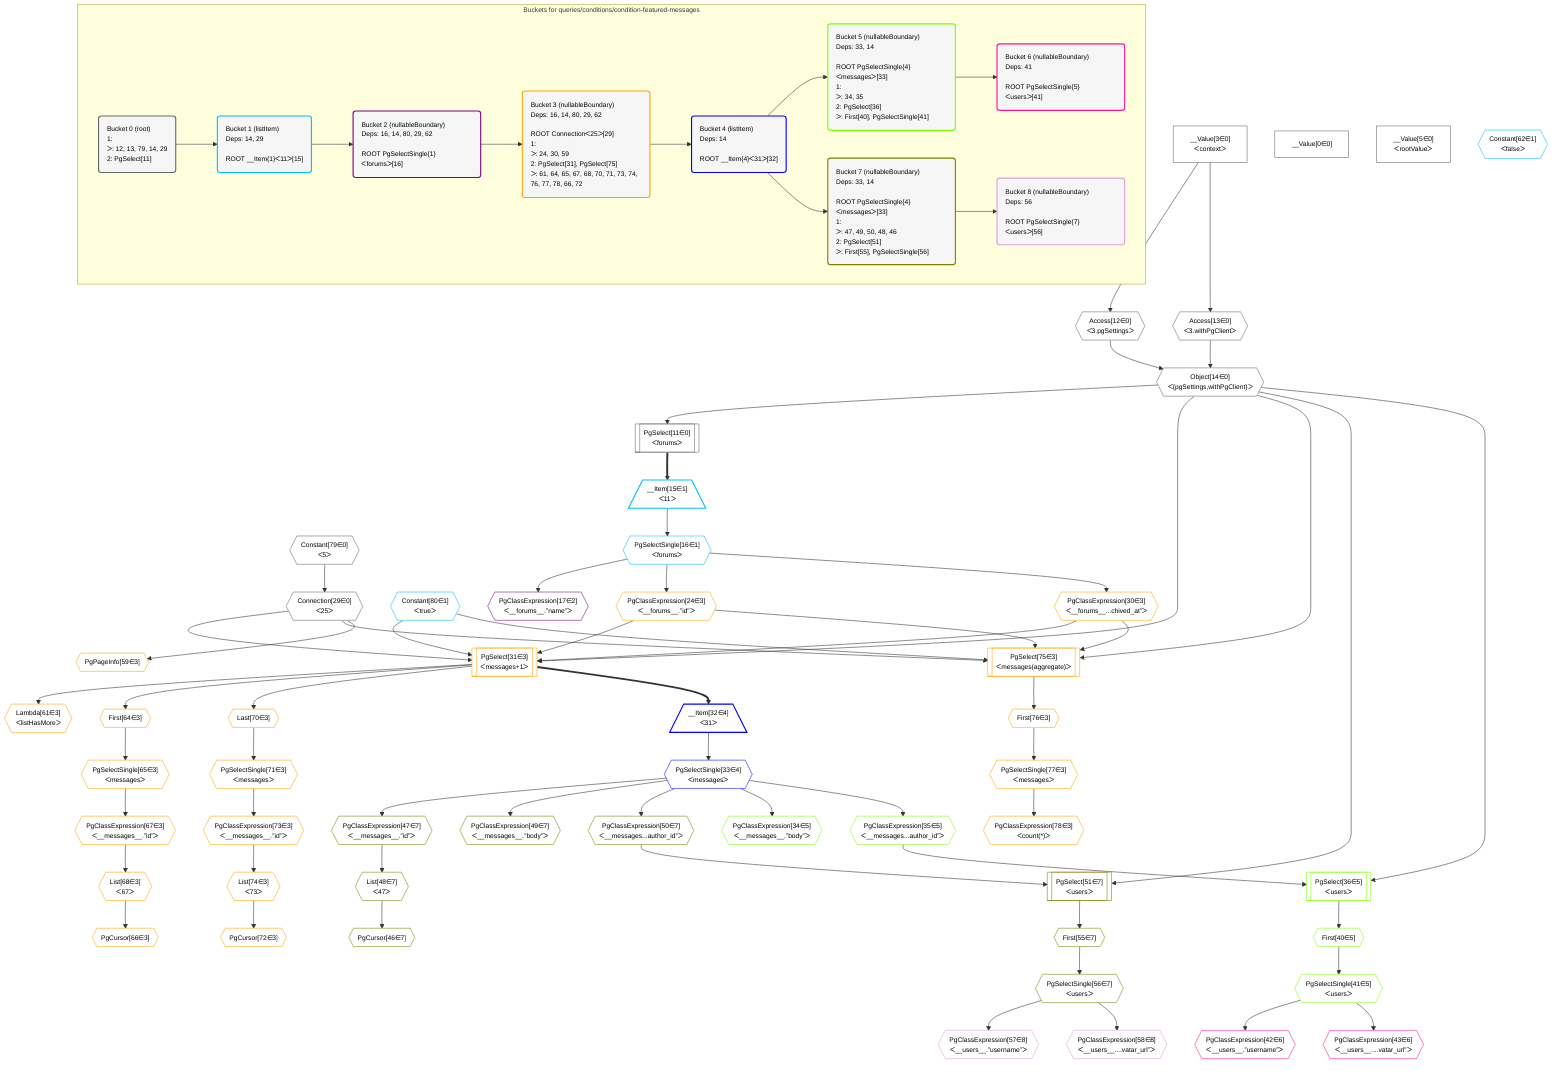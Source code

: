 %%{init: {'themeVariables': { 'fontSize': '12px'}}}%%
graph TD
    classDef path fill:#eee,stroke:#000,color:#000
    classDef plan fill:#fff,stroke-width:1px,color:#000
    classDef itemplan fill:#fff,stroke-width:2px,color:#000
    classDef unbatchedplan fill:#dff,stroke-width:1px,color:#000
    classDef sideeffectplan fill:#fcc,stroke-width:2px,color:#000
    classDef bucket fill:#f6f6f6,color:#000,stroke-width:2px,text-align:left


    %% plan dependencies
    Object14{{"Object[14∈0]<br />ᐸ{pgSettings,withPgClient}ᐳ"}}:::plan
    Access12{{"Access[12∈0]<br />ᐸ3.pgSettingsᐳ"}}:::plan
    Access13{{"Access[13∈0]<br />ᐸ3.withPgClientᐳ"}}:::plan
    Access12 & Access13 --> Object14
    __Value3["__Value[3∈0]<br />ᐸcontextᐳ"]:::plan
    __Value3 --> Access12
    __Value3 --> Access13
    PgSelect11[["PgSelect[11∈0]<br />ᐸforumsᐳ"]]:::plan
    Object14 --> PgSelect11
    Connection29{{"Connection[29∈0]<br />ᐸ25ᐳ"}}:::plan
    Constant79{{"Constant[79∈0]<br />ᐸ5ᐳ"}}:::plan
    Constant79 --> Connection29
    __Value0["__Value[0∈0]"]:::plan
    __Value5["__Value[5∈0]<br />ᐸrootValueᐳ"]:::plan
    __Item15[/"__Item[15∈1]<br />ᐸ11ᐳ"\]:::itemplan
    PgSelect11 ==> __Item15
    PgSelectSingle16{{"PgSelectSingle[16∈1]<br />ᐸforumsᐳ"}}:::plan
    __Item15 --> PgSelectSingle16
    Constant80{{"Constant[80∈1]<br />ᐸtrueᐳ"}}:::plan
    Constant62{{"Constant[62∈1]<br />ᐸfalseᐳ"}}:::plan
    PgClassExpression17{{"PgClassExpression[17∈2]<br />ᐸ__forums__.”name”ᐳ"}}:::plan
    PgSelectSingle16 --> PgClassExpression17
    PgSelect31[["PgSelect[31∈3]<br />ᐸmessages+1ᐳ"]]:::plan
    PgClassExpression24{{"PgClassExpression[24∈3]<br />ᐸ__forums__.”id”ᐳ"}}:::plan
    PgClassExpression30{{"PgClassExpression[30∈3]<br />ᐸ__forums__...chived_at”ᐳ"}}:::plan
    Object14 & PgClassExpression24 & Constant80 & PgClassExpression30 & Connection29 --> PgSelect31
    PgSelect75[["PgSelect[75∈3]<br />ᐸmessages(aggregate)ᐳ"]]:::plan
    Object14 & PgClassExpression24 & Constant80 & PgClassExpression30 & Connection29 --> PgSelect75
    PgSelectSingle16 --> PgClassExpression24
    PgSelectSingle16 --> PgClassExpression30
    PgPageInfo59{{"PgPageInfo[59∈3]"}}:::plan
    Connection29 --> PgPageInfo59
    Lambda61{{"Lambda[61∈3]<br />ᐸlistHasMoreᐳ"}}:::plan
    PgSelect31 --> Lambda61
    First64{{"First[64∈3]"}}:::plan
    PgSelect31 --> First64
    PgSelectSingle65{{"PgSelectSingle[65∈3]<br />ᐸmessagesᐳ"}}:::plan
    First64 --> PgSelectSingle65
    PgClassExpression67{{"PgClassExpression[67∈3]<br />ᐸ__messages__.”id”ᐳ"}}:::plan
    PgSelectSingle65 --> PgClassExpression67
    List68{{"List[68∈3]<br />ᐸ67ᐳ"}}:::plan
    PgClassExpression67 --> List68
    PgCursor66{{"PgCursor[66∈3]"}}:::plan
    List68 --> PgCursor66
    Last70{{"Last[70∈3]"}}:::plan
    PgSelect31 --> Last70
    PgSelectSingle71{{"PgSelectSingle[71∈3]<br />ᐸmessagesᐳ"}}:::plan
    Last70 --> PgSelectSingle71
    PgClassExpression73{{"PgClassExpression[73∈3]<br />ᐸ__messages__.”id”ᐳ"}}:::plan
    PgSelectSingle71 --> PgClassExpression73
    List74{{"List[74∈3]<br />ᐸ73ᐳ"}}:::plan
    PgClassExpression73 --> List74
    PgCursor72{{"PgCursor[72∈3]"}}:::plan
    List74 --> PgCursor72
    First76{{"First[76∈3]"}}:::plan
    PgSelect75 --> First76
    PgSelectSingle77{{"PgSelectSingle[77∈3]<br />ᐸmessagesᐳ"}}:::plan
    First76 --> PgSelectSingle77
    PgClassExpression78{{"PgClassExpression[78∈3]<br />ᐸcount(*)ᐳ"}}:::plan
    PgSelectSingle77 --> PgClassExpression78
    __Item32[/"__Item[32∈4]<br />ᐸ31ᐳ"\]:::itemplan
    PgSelect31 ==> __Item32
    PgSelectSingle33{{"PgSelectSingle[33∈4]<br />ᐸmessagesᐳ"}}:::plan
    __Item32 --> PgSelectSingle33
    PgSelect51[["PgSelect[51∈7]<br />ᐸusersᐳ"]]:::plan
    PgClassExpression50{{"PgClassExpression[50∈7]<br />ᐸ__messages...author_id”ᐳ"}}:::plan
    Object14 & PgClassExpression50 --> PgSelect51
    PgClassExpression47{{"PgClassExpression[47∈7]<br />ᐸ__messages__.”id”ᐳ"}}:::plan
    PgSelectSingle33 --> PgClassExpression47
    List48{{"List[48∈7]<br />ᐸ47ᐳ"}}:::plan
    PgClassExpression47 --> List48
    PgCursor46{{"PgCursor[46∈7]"}}:::plan
    List48 --> PgCursor46
    PgClassExpression49{{"PgClassExpression[49∈7]<br />ᐸ__messages__.”body”ᐳ"}}:::plan
    PgSelectSingle33 --> PgClassExpression49
    PgSelectSingle33 --> PgClassExpression50
    First55{{"First[55∈7]"}}:::plan
    PgSelect51 --> First55
    PgSelectSingle56{{"PgSelectSingle[56∈7]<br />ᐸusersᐳ"}}:::plan
    First55 --> PgSelectSingle56
    PgSelect36[["PgSelect[36∈5]<br />ᐸusersᐳ"]]:::plan
    PgClassExpression35{{"PgClassExpression[35∈5]<br />ᐸ__messages...author_id”ᐳ"}}:::plan
    Object14 & PgClassExpression35 --> PgSelect36
    PgClassExpression34{{"PgClassExpression[34∈5]<br />ᐸ__messages__.”body”ᐳ"}}:::plan
    PgSelectSingle33 --> PgClassExpression34
    PgSelectSingle33 --> PgClassExpression35
    First40{{"First[40∈5]"}}:::plan
    PgSelect36 --> First40
    PgSelectSingle41{{"PgSelectSingle[41∈5]<br />ᐸusersᐳ"}}:::plan
    First40 --> PgSelectSingle41
    PgClassExpression42{{"PgClassExpression[42∈6]<br />ᐸ__users__.”username”ᐳ"}}:::plan
    PgSelectSingle41 --> PgClassExpression42
    PgClassExpression43{{"PgClassExpression[43∈6]<br />ᐸ__users__....vatar_url”ᐳ"}}:::plan
    PgSelectSingle41 --> PgClassExpression43
    PgClassExpression57{{"PgClassExpression[57∈8]<br />ᐸ__users__.”username”ᐳ"}}:::plan
    PgSelectSingle56 --> PgClassExpression57
    PgClassExpression58{{"PgClassExpression[58∈8]<br />ᐸ__users__....vatar_url”ᐳ"}}:::plan
    PgSelectSingle56 --> PgClassExpression58

    %% define steps

    subgraph "Buckets for queries/conditions/condition-featured-messages"
    Bucket0("Bucket 0 (root)<br />1: <br />ᐳ: 12, 13, 79, 14, 29<br />2: PgSelect[11]"):::bucket
    classDef bucket0 stroke:#696969
    class Bucket0,__Value0,__Value3,__Value5,PgSelect11,Access12,Access13,Object14,Connection29,Constant79 bucket0
    Bucket1("Bucket 1 (listItem)<br />Deps: 14, 29<br /><br />ROOT __Item{1}ᐸ11ᐳ[15]"):::bucket
    classDef bucket1 stroke:#00bfff
    class Bucket1,__Item15,PgSelectSingle16,Constant62,Constant80 bucket1
    Bucket2("Bucket 2 (nullableBoundary)<br />Deps: 16, 14, 80, 29, 62<br /><br />ROOT PgSelectSingle{1}ᐸforumsᐳ[16]"):::bucket
    classDef bucket2 stroke:#7f007f
    class Bucket2,PgClassExpression17 bucket2
    Bucket3("Bucket 3 (nullableBoundary)<br />Deps: 16, 14, 80, 29, 62<br /><br />ROOT Connectionᐸ25ᐳ[29]<br />1: <br />ᐳ: 24, 30, 59<br />2: PgSelect[31], PgSelect[75]<br />ᐳ: 61, 64, 65, 67, 68, 70, 71, 73, 74, 76, 77, 78, 66, 72"):::bucket
    classDef bucket3 stroke:#ffa500
    class Bucket3,PgClassExpression24,PgClassExpression30,PgSelect31,PgPageInfo59,Lambda61,First64,PgSelectSingle65,PgCursor66,PgClassExpression67,List68,Last70,PgSelectSingle71,PgCursor72,PgClassExpression73,List74,PgSelect75,First76,PgSelectSingle77,PgClassExpression78 bucket3
    Bucket4("Bucket 4 (listItem)<br />Deps: 14<br /><br />ROOT __Item{4}ᐸ31ᐳ[32]"):::bucket
    classDef bucket4 stroke:#0000ff
    class Bucket4,__Item32,PgSelectSingle33 bucket4
    Bucket5("Bucket 5 (nullableBoundary)<br />Deps: 33, 14<br /><br />ROOT PgSelectSingle{4}ᐸmessagesᐳ[33]<br />1: <br />ᐳ: 34, 35<br />2: PgSelect[36]<br />ᐳ: First[40], PgSelectSingle[41]"):::bucket
    classDef bucket5 stroke:#7fff00
    class Bucket5,PgClassExpression34,PgClassExpression35,PgSelect36,First40,PgSelectSingle41 bucket5
    Bucket6("Bucket 6 (nullableBoundary)<br />Deps: 41<br /><br />ROOT PgSelectSingle{5}ᐸusersᐳ[41]"):::bucket
    classDef bucket6 stroke:#ff1493
    class Bucket6,PgClassExpression42,PgClassExpression43 bucket6
    Bucket7("Bucket 7 (nullableBoundary)<br />Deps: 33, 14<br /><br />ROOT PgSelectSingle{4}ᐸmessagesᐳ[33]<br />1: <br />ᐳ: 47, 49, 50, 48, 46<br />2: PgSelect[51]<br />ᐳ: First[55], PgSelectSingle[56]"):::bucket
    classDef bucket7 stroke:#808000
    class Bucket7,PgCursor46,PgClassExpression47,List48,PgClassExpression49,PgClassExpression50,PgSelect51,First55,PgSelectSingle56 bucket7
    Bucket8("Bucket 8 (nullableBoundary)<br />Deps: 56<br /><br />ROOT PgSelectSingle{7}ᐸusersᐳ[56]"):::bucket
    classDef bucket8 stroke:#dda0dd
    class Bucket8,PgClassExpression57,PgClassExpression58 bucket8
    Bucket0 --> Bucket1
    Bucket1 --> Bucket2
    Bucket2 --> Bucket3
    Bucket3 --> Bucket4
    Bucket4 --> Bucket5 & Bucket7
    Bucket5 --> Bucket6
    Bucket7 --> Bucket8
    end